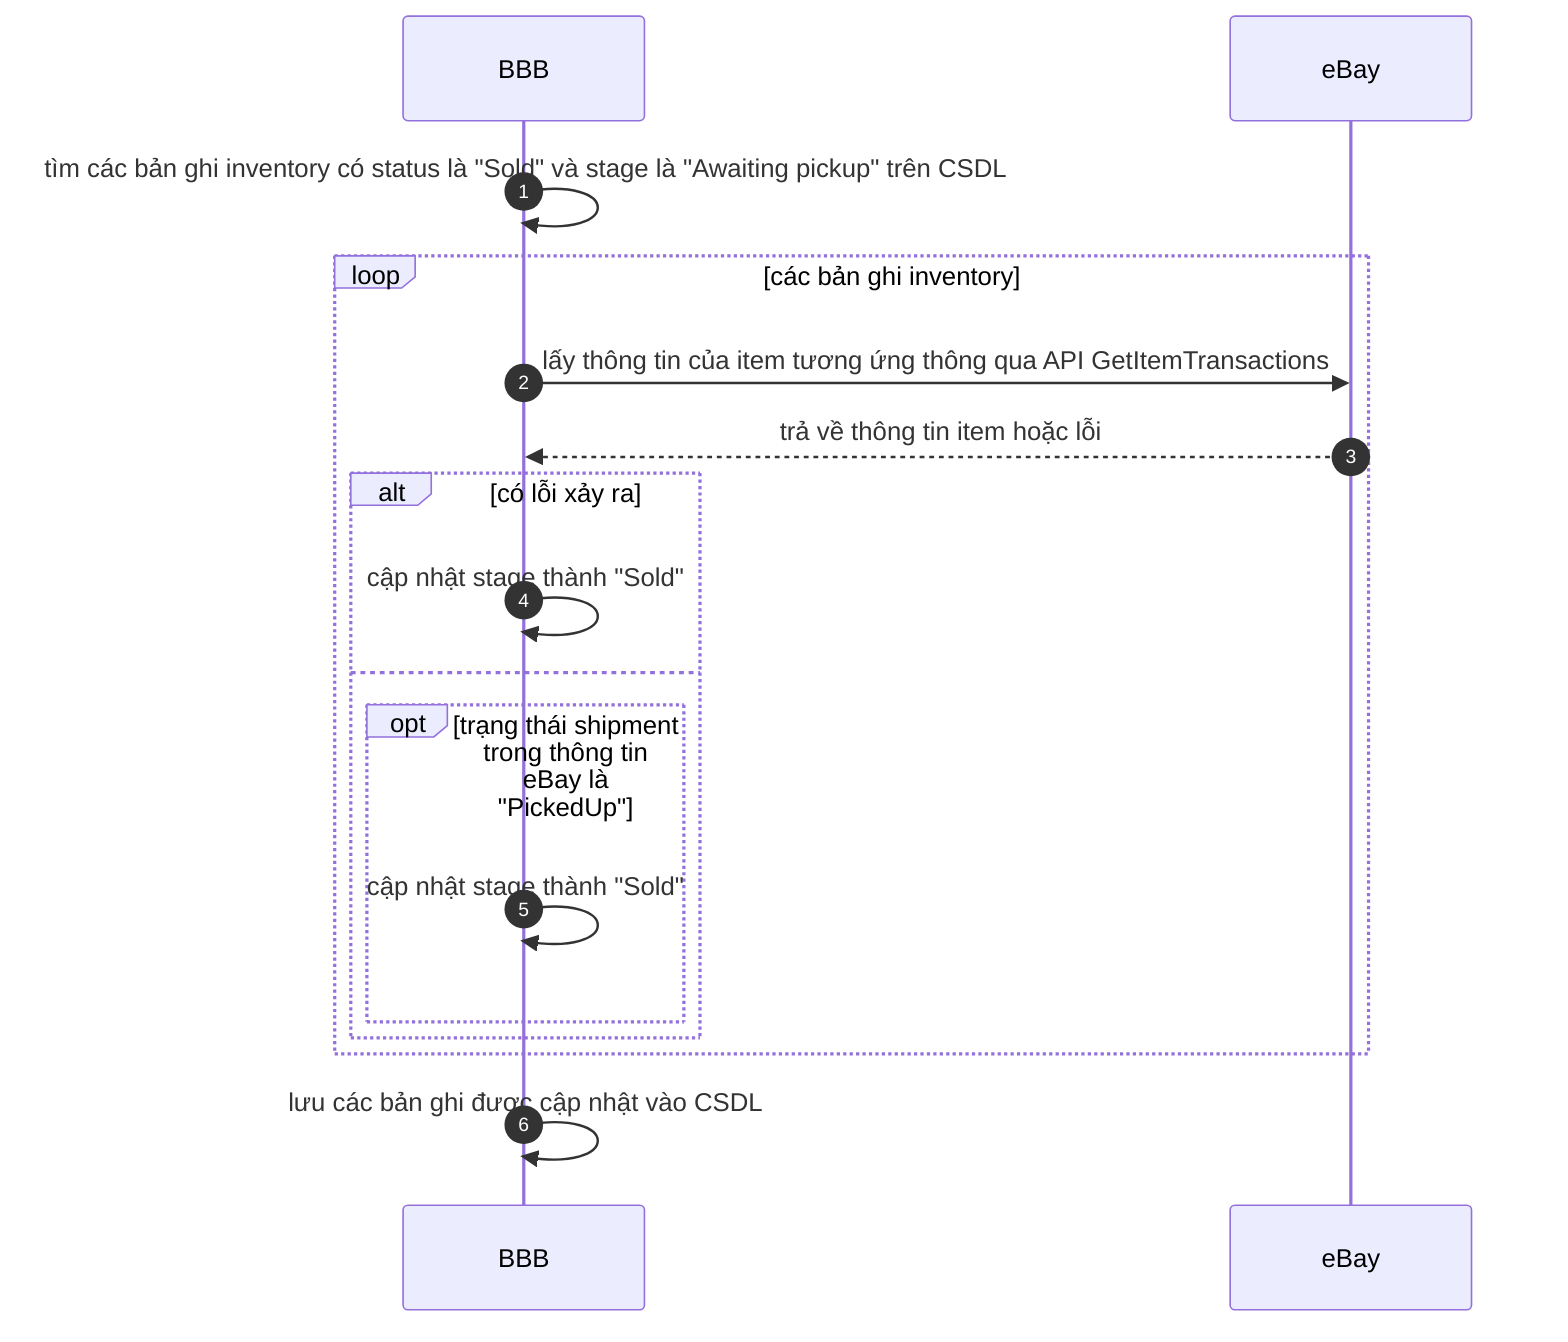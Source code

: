 sequenceDiagram
    autonumber
    BBB->>BBB: tìm các bản ghi inventory có status là "Sold" và stage là "Awaiting pickup" trên CSDL
    loop các bản ghi inventory
        BBB->>eBay: lấy thông tin của item tương ứng thông qua API GetItemTransactions
        eBay-->>BBB: trả về thông tin item hoặc lỗi
        alt có lỗi xảy ra
            BBB->>BBB: cập nhật stage thành "Sold"
        else
            opt trạng thái shipment trong thông tin eBay là "PickedUp"
                BBB->>BBB: cập nhật stage thành "Sold"
            end
        end
    end
    BBB->>BBB: lưu các bản ghi được cập nhật vào CSDL